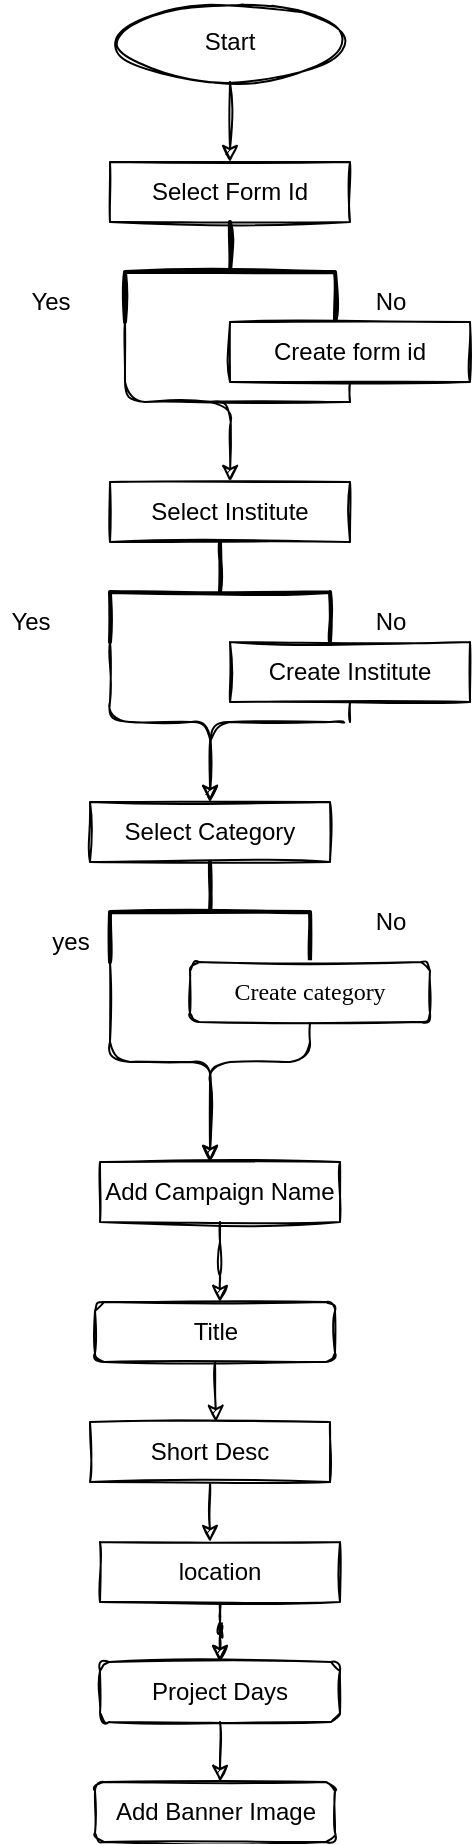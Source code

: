 <mxfile version="13.9.9" type="github">
  <diagram id="1k5y8EkKne4M0ZvEEFEp" name="Page-1">
    <mxGraphModel dx="1038" dy="557" grid="1" gridSize="10" guides="1" tooltips="1" connect="1" arrows="1" fold="1" page="1" pageScale="1" pageWidth="827" pageHeight="1169" math="0" shadow="0">
      <root>
        <mxCell id="0" />
        <mxCell id="1" parent="0" />
        <mxCell id="goGxhgD0CnVqPeI-syyu-2" value="Start" style="ellipse;whiteSpace=wrap;html=1;sketch=1;" vertex="1" parent="1">
          <mxGeometry x="320" y="100" width="120" height="40" as="geometry" />
        </mxCell>
        <mxCell id="goGxhgD0CnVqPeI-syyu-4" value="Select Form Id" style="whiteSpace=wrap;html=1;sketch=1;" vertex="1" parent="1">
          <mxGeometry x="320" y="180" width="120" height="30" as="geometry" />
        </mxCell>
        <mxCell id="goGxhgD0CnVqPeI-syyu-6" value="" style="endArrow=classic;html=1;exitX=0.5;exitY=1;exitDx=0;exitDy=0;exitPerimeter=0;sketch=1;" edge="1" parent="1" source="goGxhgD0CnVqPeI-syyu-2">
          <mxGeometry width="50" height="50" relative="1" as="geometry">
            <mxPoint x="380" y="150" as="sourcePoint" />
            <mxPoint x="380" y="180" as="targetPoint" />
          </mxGeometry>
        </mxCell>
        <mxCell id="goGxhgD0CnVqPeI-syyu-32" style="edgeStyle=orthogonalEdgeStyle;orthogonalLoop=1;jettySize=auto;html=1;exitX=1;exitY=1;exitDx=0;exitDy=0;exitPerimeter=0;sketch=1;" edge="1" parent="1" source="goGxhgD0CnVqPeI-syyu-16">
          <mxGeometry relative="1" as="geometry">
            <mxPoint x="380" y="340" as="targetPoint" />
          </mxGeometry>
        </mxCell>
        <mxCell id="goGxhgD0CnVqPeI-syyu-16" value="" style="strokeWidth=2;html=1;shape=mxgraph.flowchart.annotation_2;align=left;labelPosition=right;pointerEvents=1;direction=south;sketch=1;" vertex="1" parent="1">
          <mxGeometry x="327.5" y="210" width="105" height="50" as="geometry" />
        </mxCell>
        <mxCell id="goGxhgD0CnVqPeI-syyu-19" value="Yes" style="text;html=1;align=center;verticalAlign=middle;resizable=0;points=[];autosize=1;sketch=1;" vertex="1" parent="1">
          <mxGeometry x="275" y="240" width="30" height="20" as="geometry" />
        </mxCell>
        <mxCell id="goGxhgD0CnVqPeI-syyu-20" value="No" style="text;html=1;align=center;verticalAlign=middle;resizable=0;points=[];autosize=1;sketch=1;" vertex="1" parent="1">
          <mxGeometry x="445" y="240" width="30" height="20" as="geometry" />
        </mxCell>
        <mxCell id="goGxhgD0CnVqPeI-syyu-27" value="Create form id" style="whiteSpace=wrap;html=1;sketch=1;" vertex="1" parent="1">
          <mxGeometry x="380" y="260" width="120" height="30" as="geometry" />
        </mxCell>
        <mxCell id="goGxhgD0CnVqPeI-syyu-31" value="" style="endArrow=none;html=1;sketch=1;" edge="1" parent="1" target="goGxhgD0CnVqPeI-syyu-27">
          <mxGeometry width="50" height="50" relative="1" as="geometry">
            <mxPoint x="440" y="300" as="sourcePoint" />
            <mxPoint x="430" y="300" as="targetPoint" />
          </mxGeometry>
        </mxCell>
        <mxCell id="goGxhgD0CnVqPeI-syyu-33" value="" style="endArrow=none;html=1;sketch=1;" edge="1" parent="1">
          <mxGeometry width="50" height="50" relative="1" as="geometry">
            <mxPoint x="440" y="300" as="sourcePoint" />
            <mxPoint x="360" y="300" as="targetPoint" />
          </mxGeometry>
        </mxCell>
        <mxCell id="goGxhgD0CnVqPeI-syyu-34" value="Select Institute" style="whiteSpace=wrap;html=1;sketch=1;" vertex="1" parent="1">
          <mxGeometry x="320" y="340" width="120" height="30" as="geometry" />
        </mxCell>
        <mxCell id="goGxhgD0CnVqPeI-syyu-43" style="edgeStyle=orthogonalEdgeStyle;orthogonalLoop=1;jettySize=auto;html=1;exitX=1;exitY=1;exitDx=0;exitDy=0;exitPerimeter=0;sketch=1;" edge="1" parent="1" source="goGxhgD0CnVqPeI-syyu-37">
          <mxGeometry relative="1" as="geometry">
            <mxPoint x="370" y="500" as="targetPoint" />
          </mxGeometry>
        </mxCell>
        <mxCell id="goGxhgD0CnVqPeI-syyu-37" value="" style="strokeWidth=2;html=1;shape=mxgraph.flowchart.annotation_2;align=left;labelPosition=right;pointerEvents=1;direction=south;sketch=1;" vertex="1" parent="1">
          <mxGeometry x="320" y="370" width="110" height="50" as="geometry" />
        </mxCell>
        <mxCell id="goGxhgD0CnVqPeI-syyu-40" value="Yes" style="text;html=1;align=center;verticalAlign=middle;resizable=0;points=[];autosize=1;sketch=1;" vertex="1" parent="1">
          <mxGeometry x="265" y="400" width="30" height="20" as="geometry" />
        </mxCell>
        <mxCell id="goGxhgD0CnVqPeI-syyu-41" value="No" style="text;html=1;align=center;verticalAlign=middle;resizable=0;points=[];autosize=1;sketch=1;" vertex="1" parent="1">
          <mxGeometry x="445" y="400" width="30" height="20" as="geometry" />
        </mxCell>
        <mxCell id="goGxhgD0CnVqPeI-syyu-44" style="edgeStyle=orthogonalEdgeStyle;orthogonalLoop=1;jettySize=auto;html=1;sketch=1;" edge="1" parent="1">
          <mxGeometry relative="1" as="geometry">
            <mxPoint x="370" y="500" as="targetPoint" />
            <mxPoint x="430" y="460" as="sourcePoint" />
            <Array as="points">
              <mxPoint x="440" y="460" />
              <mxPoint x="370" y="460" />
            </Array>
          </mxGeometry>
        </mxCell>
        <mxCell id="goGxhgD0CnVqPeI-syyu-42" value="Create Institute" style="whiteSpace=wrap;html=1;sketch=1;" vertex="1" parent="1">
          <mxGeometry x="380" y="420" width="120" height="30" as="geometry" />
        </mxCell>
        <mxCell id="goGxhgD0CnVqPeI-syyu-46" value="" style="endArrow=none;html=1;entryX=0.5;entryY=1;entryDx=0;entryDy=0;sketch=1;" edge="1" parent="1" target="goGxhgD0CnVqPeI-syyu-42">
          <mxGeometry width="50" height="50" relative="1" as="geometry">
            <mxPoint x="440" y="460" as="sourcePoint" />
            <mxPoint x="440" y="460" as="targetPoint" />
          </mxGeometry>
        </mxCell>
        <mxCell id="goGxhgD0CnVqPeI-syyu-47" value="Select Category" style="whiteSpace=wrap;html=1;sketch=1;" vertex="1" parent="1">
          <mxGeometry x="310" y="500" width="120" height="30" as="geometry" />
        </mxCell>
        <mxCell id="goGxhgD0CnVqPeI-syyu-55" style="edgeStyle=orthogonalEdgeStyle;curved=0;rounded=1;orthogonalLoop=1;jettySize=auto;html=1;exitX=1;exitY=1;exitDx=0;exitDy=0;exitPerimeter=0;sketch=1;" edge="1" parent="1" source="goGxhgD0CnVqPeI-syyu-48">
          <mxGeometry relative="1" as="geometry">
            <mxPoint x="370" y="680" as="targetPoint" />
          </mxGeometry>
        </mxCell>
        <mxCell id="goGxhgD0CnVqPeI-syyu-48" value="" style="strokeWidth=2;html=1;shape=mxgraph.flowchart.annotation_2;align=left;labelPosition=right;pointerEvents=1;direction=south;sketch=1;" vertex="1" parent="1">
          <mxGeometry x="320" y="530" width="100" height="50" as="geometry" />
        </mxCell>
        <mxCell id="goGxhgD0CnVqPeI-syyu-49" value="yes" style="text;html=1;align=center;verticalAlign=middle;resizable=0;points=[];autosize=1;sketch=1;" vertex="1" parent="1">
          <mxGeometry x="285" y="560" width="30" height="20" as="geometry" />
        </mxCell>
        <mxCell id="goGxhgD0CnVqPeI-syyu-50" value="No" style="text;html=1;align=center;verticalAlign=middle;resizable=0;points=[];autosize=1;sketch=1;" vertex="1" parent="1">
          <mxGeometry x="445" y="550" width="30" height="20" as="geometry" />
        </mxCell>
        <mxCell id="goGxhgD0CnVqPeI-syyu-56" style="edgeStyle=orthogonalEdgeStyle;curved=0;rounded=1;orthogonalLoop=1;jettySize=auto;html=1;exitX=0.5;exitY=1;exitDx=0;exitDy=0;sketch=1;" edge="1" parent="1" source="goGxhgD0CnVqPeI-syyu-54">
          <mxGeometry relative="1" as="geometry">
            <mxPoint x="370" y="680" as="targetPoint" />
            <Array as="points">
              <mxPoint x="420" y="630" />
              <mxPoint x="370" y="630" />
            </Array>
          </mxGeometry>
        </mxCell>
        <mxCell id="goGxhgD0CnVqPeI-syyu-54" value="Create category" style="rounded=1;whiteSpace=wrap;html=1;fontFamily=Verdana;fontStyle=0;labelBackgroundColor=none;sketch=1;" vertex="1" parent="1">
          <mxGeometry x="360" y="580" width="120" height="30" as="geometry" />
        </mxCell>
        <mxCell id="goGxhgD0CnVqPeI-syyu-59" style="edgeStyle=orthogonalEdgeStyle;curved=0;rounded=1;orthogonalLoop=1;jettySize=auto;html=1;exitX=0.5;exitY=1;exitDx=0;exitDy=0;sketch=1;" edge="1" parent="1" source="goGxhgD0CnVqPeI-syyu-57">
          <mxGeometry relative="1" as="geometry">
            <mxPoint x="375" y="750" as="targetPoint" />
          </mxGeometry>
        </mxCell>
        <mxCell id="goGxhgD0CnVqPeI-syyu-57" value="Add Campaign Name" style="rounded=0;whiteSpace=wrap;html=1;sketch=1;" vertex="1" parent="1">
          <mxGeometry x="315" y="680" width="120" height="30" as="geometry" />
        </mxCell>
        <mxCell id="goGxhgD0CnVqPeI-syyu-64" style="edgeStyle=orthogonalEdgeStyle;curved=0;rounded=1;orthogonalLoop=1;jettySize=auto;html=1;exitX=0.5;exitY=1;exitDx=0;exitDy=0;sketch=1;" edge="1" parent="1" source="goGxhgD0CnVqPeI-syyu-60">
          <mxGeometry relative="1" as="geometry">
            <mxPoint x="373" y="810" as="targetPoint" />
          </mxGeometry>
        </mxCell>
        <mxCell id="goGxhgD0CnVqPeI-syyu-60" value="Title" style="rounded=1;whiteSpace=wrap;html=1;sketch=1;" vertex="1" parent="1">
          <mxGeometry x="312.5" y="750" width="120" height="30" as="geometry" />
        </mxCell>
        <mxCell id="goGxhgD0CnVqPeI-syyu-66" style="edgeStyle=orthogonalEdgeStyle;curved=0;rounded=1;orthogonalLoop=1;jettySize=auto;html=1;exitX=0.5;exitY=1;exitDx=0;exitDy=0;sketch=1;" edge="1" parent="1" source="goGxhgD0CnVqPeI-syyu-65">
          <mxGeometry relative="1" as="geometry">
            <mxPoint x="370" y="870" as="targetPoint" />
          </mxGeometry>
        </mxCell>
        <mxCell id="goGxhgD0CnVqPeI-syyu-65" value="Short Desc" style="whiteSpace=wrap;html=1;rounded=0;sketch=1;" vertex="1" parent="1">
          <mxGeometry x="310" y="810" width="120" height="30" as="geometry" />
        </mxCell>
        <mxCell id="goGxhgD0CnVqPeI-syyu-68" style="edgeStyle=orthogonalEdgeStyle;curved=0;rounded=1;orthogonalLoop=1;jettySize=auto;html=1;exitX=0.5;exitY=1;exitDx=0;exitDy=0;sketch=1;" edge="1" parent="1" source="goGxhgD0CnVqPeI-syyu-67" target="goGxhgD0CnVqPeI-syyu-69">
          <mxGeometry relative="1" as="geometry">
            <mxPoint x="375" y="930" as="targetPoint" />
          </mxGeometry>
        </mxCell>
        <mxCell id="goGxhgD0CnVqPeI-syyu-70" value="" style="edgeStyle=orthogonalEdgeStyle;curved=0;rounded=1;orthogonalLoop=1;jettySize=auto;html=1;sketch=1;" edge="1" parent="1" source="goGxhgD0CnVqPeI-syyu-67" target="goGxhgD0CnVqPeI-syyu-69">
          <mxGeometry relative="1" as="geometry" />
        </mxCell>
        <mxCell id="goGxhgD0CnVqPeI-syyu-67" value="location" style="whiteSpace=wrap;html=1;rounded=0;sketch=1;" vertex="1" parent="1">
          <mxGeometry x="315" y="870" width="120" height="30" as="geometry" />
        </mxCell>
        <mxCell id="goGxhgD0CnVqPeI-syyu-69" value="&lt;div style=&quot;text-align: left&quot;&gt;Project Days&lt;/div&gt;" style="rounded=1;whiteSpace=wrap;html=1;sketch=1;" vertex="1" parent="1">
          <mxGeometry x="315" y="930" width="120" height="30" as="geometry" />
        </mxCell>
        <mxCell id="goGxhgD0CnVqPeI-syyu-72" value="" style="endArrow=classic;html=1;exitX=0.5;exitY=1;exitDx=0;exitDy=0;sketch=1;" edge="1" parent="1" source="goGxhgD0CnVqPeI-syyu-69">
          <mxGeometry width="50" height="50" relative="1" as="geometry">
            <mxPoint x="390" y="1020" as="sourcePoint" />
            <mxPoint x="375" y="990" as="targetPoint" />
          </mxGeometry>
        </mxCell>
        <mxCell id="goGxhgD0CnVqPeI-syyu-73" value="Add Banner Image" style="rounded=1;whiteSpace=wrap;html=1;sketch=1;" vertex="1" parent="1">
          <mxGeometry x="312.5" y="990" width="120" height="30" as="geometry" />
        </mxCell>
      </root>
    </mxGraphModel>
  </diagram>
</mxfile>

